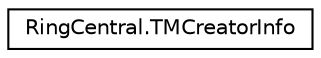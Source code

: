 digraph "Graphical Class Hierarchy"
{
 // LATEX_PDF_SIZE
  edge [fontname="Helvetica",fontsize="10",labelfontname="Helvetica",labelfontsize="10"];
  node [fontname="Helvetica",fontsize="10",shape=record];
  rankdir="LR";
  Node0 [label="RingCentral.TMCreatorInfo",height=0.2,width=0.4,color="black", fillcolor="white", style="filled",URL="$classRingCentral_1_1TMCreatorInfo.html",tooltip="Note creator information"];
}
